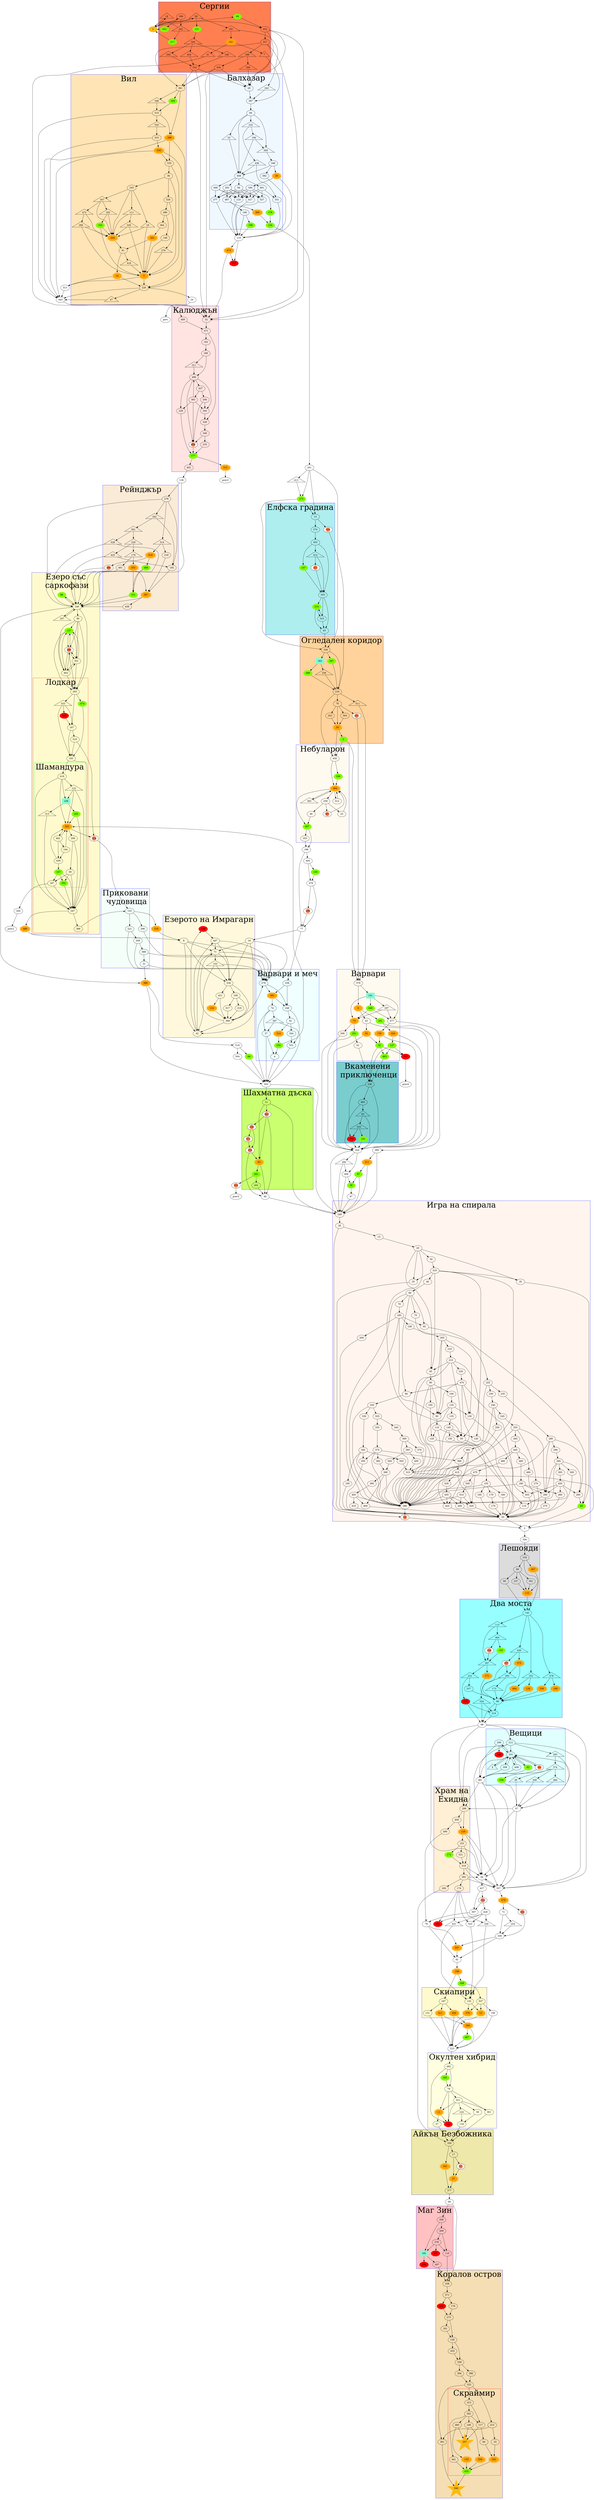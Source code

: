 digraph BoiniteRovoveNaKrart {
    fontsize = 50
    subgraph deaths {
        node [color=red, style=filled] 
        22, 101, 138, 144, 164, 239, 317, 372, 449, 451
        468, 529
    }
    subgraph battles {
        node [shape=doubleoctagon, color=orange, style=filled]
        3, 6, 11, 12, 14, 27, 29, 34, 54, 73, 82, 112
        124, 128, 129, 133, 156, 169, 171, 198, 211, 241
        261, 284, 303, 312, 314, 316, 336, 341, 342, 366
        367, 373, 376, 386, 399, 407, 411, 418, 424, 429
        444, 473, 479, 484, 489, 491, 494, 502, 507, 530
        539
    }
    subgraph chance {
        node [shape=box, color=aquamarine, style=filled]
        108, 141, 182, 362
    }
    subgraph awards {
        node [color=chartreuse, style=filled]
        2, 32, 38, 62, 66, 69, 85, 86, 87, 102, 107, 121
        127, 134, 137, 139, 143, 147, 151, 163, 172, 177
        178, 191, 196, 199, 204, 214, 217, 234, 112, 251
        263, 273, 281, 287, 308, 352, 393, 432, 442, 448
        457, 463, 467, 474, 488, 498, 507, 536
    }
    subgraph bads {
        node [style=radial, fillcolor="coral;0.2:white;0.8"]
        10, 44, 51, 63, 104, 114, 126, 138, 154, 157, 168
        186, 231, 317, 324, 327, 371, 372, 384, 422, 449
        459, 468, 522, 524, 532
    }
    subgraph class_specific {
        node [shape=triangle]

        subgraph voin {
            169, 288, 306, 336, 384, 418, 478, 514
        }
        subgraph tarikat {
            7, 41, 53, 58, 83, 102, 104, 111, 113, 121
            143, 147, 166, 171, 179, 181, 222, 224, 229
            241, 262, 267, 276, 292, 329, 343, 344, 423
            449, 454, 464, 501, 511, 520, 528, 533
        }
        subgraph madrec {
            9, 18, 19, 47, 108, 139, 153, 157, 172, 173
            182, 502, 199, 207, 254, 256, 258, 263, 266
            282, 297, 309, 311, 313, 346, 352, 362, 373
            393, 413, 416, 426, 448, 463, 474, 498, 534

        }
        subgraph magiosnik {
            49, 86, 109, 122, 128, 183, 217, 232, 242, 252
            268, 283, 287, 289, 327, 333, 347, 363, 374
            387, 414, 431, 436, 442, 466, 472, 494, 536
            
        }
    }

    subgraph cluster_spirala {
        color = blue
        bgcolor = seashell
        label = "Игра на спирала"
        249, 26, 15, 20, 30, 310, 35, 40, 25, 60, 70, 75, 185
        65, 190, 200, 205, 210, 215, 220, 45, 470, 90, 80
        120, 130, 135, 95, 325, 330, 140, 110, 335, 340, 145
        120, 50, 360, 465, 375, 365, 370, 345, 225, 230, 240
        250, 245, 255, 265, 280, 445, 270, 290, 300, 305, 485
        480, 450, 180, 490, 265, 460, 200, 455, 275, 115, 85
        500, 355, 495, 315, 100, 105, 170, 260, 125, 150, 155, 160
        165, 505, 380, 475, 415, 430, 510, 435, 420, 440, 425, 55
        350, 235, 295, 195, 285, 385, 390, 395, 405, 410, 400, 286
        320, 175, 10
    }

    subgraph cluster_balhazar {
        color = blue
        bgcolor = aliceblue
        label = "Балхазар"
        397, 64, 53, 232, 109, 309, 436, 348, 458, 29, 382, 291
        446, 94, 184, 401, 487, 277, 123, 417, 178, 527, 366
        149, 134, 196, 331, 28, 343
    }

    subgraph cluster_kaliudzhan {
        color = blue
        bgcolor = mistyrose
        label = "Калюджън"
        52, 471, 162, 189, 311, 499, 437, 383, 206, 228, 244
        328, 349, 459, 233, 177, 402, 469
    }

    subgraph cluster_vil {
        color = blue
        bgcolor = moccasin
        label = "Вил"
        381, 346, 204, 399, 226, 515, 520, 47, 14, 81, 416, 3
        444, 261, 530, 535, 36, 243, 347, 111, 183, 472, 19
        329, 163, 289, 525, 526, 486, 276, 364, 148
    }

    subgraph cluster_sergii {
        color = blue
        bgcolor = coral
        label = "Сергии"
        398, 18, 58, 69, 452, 227, 288, 306, 434, 242, 217
        121, 344, 292, 454, 166, 332, 181, 241, 7, 41, 442
    }

    subgraph cluster_elfska_gradina {
        color = blue
        bgcolor = paleturquoise
        label = "Елфска градина"
        13, 524, 274, 453, 147, 414, 323, 203, 323, 214, 93, 327
    }

    subgraph cluster_ogledalen_koridor {
        color = blue
        bgcolor = burlywood1
        label = "Огледален коридор"
        326, 287, 362, 258, 498, 216, 76, 511, 304, 202, 231, 34, 2
    }

    subgraph cluster_nebularon {
        color = blue
        bgcolor = floralwhite
        label = "Небуларон"
        456, 199, 484, 259, 46, 363, 512, 63, 23, 457, 353
    }

    subgraph cluster_ezero_imragarn {
        color = blue
        bgcolor = cornsilk
        label = "Езерото на Имрагарн"
        16, 42, 71, 334, 447, 138, 153, 421, 106, 124, 369, 447
        517, 219, 8
    }

    subgraph cluster_reindzhar {
        color = blue
        bgcolor = antiquewhite
        label = "Рейнджър"
        278, 262, 501, 229, 423, 179, 514, 192, 461, 218, 418
        367, 303, 528, 488, 384, 151, 438
    }

    subgraph cluster_ezero_sarkofazi {
        color = blue
        bgcolor = lemonchiffon
        label = "Езеро със\n саркофази"
        246, 86, 207, 96, 137, 186, 403, 351, 324

        subgraph cluster_lodkar {
            color = red
            label = "Лодкар"
            293, 333, 474, 529, 193, 516, 167, 247, 368

            subgraph cluster_shamandura {
                color = green
                label = "Шамандура"
                419, 502, 122, 108, 263, 313, 439, 107, 352, 187
                462, 194, 208, 59
            }
        }
    }

    subgraph cluster_varvari_mech {
        color = blue
        bgcolor = azure
        label = "Варвари и меч"
        338, 491, 74, 248, 91, 314, 234, 264, 531, 387, 37, 4
        279
    }

    subgraph cluster_varvari {
        color = blue
        bgcolor = floralwhite
        label = "Варвари"
        379, 6, 141, 448, 297, 73, 477, 43, 191, 54, 424, 32
        127, 463, 156, 251, 506, 61
    }

    subgraph cluster_shahmatna_daska {
        color = blue
        bgcolor = darkolivegreen1
        label = "Шахматна дъска"
        21, 82, 422, 126, 371, 154, 82, 281, 492
    }

    subgraph cluster_prikovani_chudovishta {
        color = blue
        bgcolor = mintcream
        label = "Приковани\n чудовища"
        152, 221, 296, 209, 388, 31
    }

    subgraph cluster_vkameneni_prikluchenci {
        color = blue
        bgcolor = darkslategray3
        label = "Вкаменени\n приключенци"
        236, 493, 83, 533, 372, 102
    }

    subgraph cluster_leshoyadi {
        color = blue
        bgcolor = gainsboro
        label = "Лешояди"
        318, 89, 407, 112, 99, 391, 237
    }

    subgraph cluster_dva_mosta {
        color = blue
        bgcolor = darkslategray1
        label = "Два моста"
        142, 113, 464, 426, 104, 143, 373, 157, 267, 252, 282
        478, 171, 222, 494, 128, 173, 336, 169, 337, 88, 449, 519
        534
    }

    subgraph cluster_veshtici {
        color = blue
        bgcolor = lightcyan
        label = "Вещици"
        212, 283, 374, 268, 466, 536, 49, 103, 62, 44, 9, 358
        409, 299, 144
    }

    subgraph cluster_hram_ehidna {
        color = blue
        bgcolor = papayawhip
        label = "Храм на\n Ехидна"
        298, 408, 129, 496, 253, 521, 172, 319, 392, 174, 269
    }

    subgraph cluster_skiapiri {
        color = blue
        bgcolor = lemonchiffon
        label = "Скиапири"
        132, 12, 376, 537, 197, 131, 411, 429
    }

    subgraph cluster_okulten_hibrid {
        color = blue
        bgcolor = lightyellow1
        label = "Окултен хибрид"
        482, 393, 22, 79, 301, 321, 11, 39, 224, 118, 57
    }

    subgraph cluster_aikan_bezbozhnika {
        color = blue
        bgcolor = palegoldenrod
        label = "Айкън Безбожника"
        359, 17, 341, 51, 27, 377
    }

    subgraph cluster_mag_zin {
        color = blue
        bgcolor = rosybrown1
        label = "Маг Зин"
        508, 509, 378, 116, 451, 182, 497, 239
    }

    subgraph cluster_koralov_ostrov {
        color = blue
        bgcolor = wheat
        label = "Коралов остров"
        238, 176, 468, 272, 161, 159, 433, 538, 394, 396, 322
        540, 361, 271

        subgraph cluster_skraimir {
            color = red
            label = "Скраймир"
            412, 213, 33, 302, 117, 441, 146, 483, 84, 257, 539
            133, 342, 432
        }
    }


    1 [color=darkgoldenrod1, style=filled]
    1 -> 452, 69, 58, 18, 398
    2 -> 379, 456
    3 -> 513, 226
    4 -> 503
    5 -> 356
    6 -> 43, 191
    7 -> 397
    8 -> 42, 71, 334, 279
    9 -> 103
    10 -> 5
    11 -> 57, 22
    12 -> 223
    13 -> 524, 274
    14 -> 513, 226
    15 -> 20
    16 -> 42, 71, 334, 279
    17 -> 51, 27
    18 -> 1
    19 -> 444, 3
    20 -> 50, 45, 35, 30, 25
    21 ->  249, 82, 422
    22
    23 -> 484
    24 -> prev
    25 -> 55
    26 -> 15, 10
    27 -> 377
    28 -> 397
    29 -> 119, 184
    30 -> 310
    31 -> 386, 279
    32 -> 463, 317, 236
    33 -> 342
    34 -> 456, 2
    35 -> 85
    36 -> 3, 243, 526
    37 -> 4, 503
    38 -> 97
    39 -> 118
    40 -> 60
    41 -> 469
    42 -> 447, 138
    43 -> 354, 54
    44 -> 103, 481
    45 -> 90
    46 -> 457
    47 -> 443
    48 -> 249
    49 -> 67
    50 -> 55
    51 -> 27 
    52 -> 471
    53 -> 458
    54 -> 354, 32
    55 -> 5
    56 -> 427, 357
    57 -> 359
    58 -> 121, 181, 1
    59 -> 352, 187, 247
    60 -> 65, 70, 75, 80, 286
    61 -> 236
    62 -> 103, 481
    63 -> 484
    64 -> 53, 309, 232, 458
    65 -> 85
    66 -> 503
    67 -> 298, 357, 56, 103
    68 -> 508, 238
    69 -> 452
    70 -> 185
    71 -> 153, 334, 42, 279
    72 -> 254, 339
    73 -> 251, 506
    74 -> 503, 387, 37
    75 -> 225
    76 -> 231, 304, 202, 34
    77 -> 338, 16
    78 -> 92, 507
    79 -> 301, 321, 11, 22
    80 -> 320
    81 -> 416, 14
    82 -> 48, 281
    83 -> 533, 354
    84 -> 342
    85 -> 5
    86 -> 246
    87 -> 38, 249
    88 -> 98, 519
    89 -> 99, 391, 237, 112
    90 -> 95, 100, 105, 286
    91 -> 264, 314
    92 -> 198
    93 -> 326
    94 -> 527, 417, 123, 277, 487
    95 -> 110
    96 -> 293, 351, 186, 403, 137
    97 -> 249
    98 -> 212, 298, 56, 357
    99 -> 142
    100 -> 125
    101
    102 -> 354
    103 -> 9, 62, 299, 358, 44, 409, 481
    104 -> 267
    105 -> 120
    106 -> 219, 517, 369
    107 -> 352, 187, 247
    108 -> 313, 263
    109 -> 309, 458
    110 -> 50, 120, 286
    111 -> 329, 444
    112 -> 142
    113 -> 267, 464
    114 -> 428, 307
    115 -> 55
    116 -> 238
    117 -> 84, 257
    118 -> 359
    119 -> 473, 164
    120 -> 115
    121 -> 344
    122 -> 108, 502, 247
    123 -> 119
    124 -> 369
    125 -> 130, 95, 135, 286
    126 -> 371, 154
    127 -> 463, 317, 236
    128 -> 88
    129 -> 253, 357, 56
    130 -> 55
    131 -> 223
    132 -> 12, 376
    133 -> 432
    134 -> 201
    135 -> 140
    136 -> 278, 246
    137 -> 351, 186, 403, 293
    138 -> 447
    139 -> 476
    140 -> 145, 50, 150, 286
    141 -> 297, 448, 477, 73
    142 -> 478, 113, 426, 252
    143 -> 267
    144
    145 -> 55
    146 -> 539, 257
    147 -> 203
    148 -> 3
    149 -> 196, 119
    150 -> 155
    151 -> 246
    152 -> 221, 296, 316
    153 -> 334, 42, 279
    154 -> 82, 48
    155 -> 160, 165, 170, 286
    156 -> 354, 32
    157 -> 282, 88
    158 -> 223
    159 -> 433, 538
    160 -> 55
    161 -> 159
    162 -> 189
    163 -> 444, 3
    164
    165 -> 55
    166 -> 332
    167 -> 193, 516
    168 -> 77
    169 -> 88
    170 -> 175
    171 -> 88
    172 -> 319
    173 -> 88
    174 -> 523, 256, 431, 101
    175 -> 55
    176 -> 272
    177 -> 312, 402
    178 -> 134
    179 -> 303, 461
    180 -> 455, 460, 260, 286
    181 -> 241, 343
    182 -> 239, 497
    183 -> 444, 163
    184 -> 178, 527, 417, 123, 277
    185 -> 95, 65, 190, 200, 286
    186 -> 351, 403, 137, 293
    187 -> 294, 247
    188 -> 404, 77
    189 -> 311, 499
    190 -> 205
    191 -> 354, 424
    192 -> 367
    193 -> 419, 247
    194 -> 502, 439
    195 -> 55
    196 -> 119
    197 -> 131, 411, 429
    198 -> 197, 308
    199 -> 484
    200 -> 55
    201 -> 413, 273, 326, 13
    202 -> 34
    203 -> 214, 323, 93
    204 -> 515
    205 -> 130, 95, 210, 286
    206 -> 244, 459
    207 -> 246
    208 -> 59, 247
    209 -> 388, 279
    210 -> 215
    211 -> 249, 87
    212 -> 283, 103, 298, 357, 56
    213 -> 33, 361
    214 -> 323, 93
    215 -> 145, 50, 45, 220, 286
    216 -> 511, 76, 456
    217 -> 1
    218 -> 367
    219 -> 369
    220 -> 470
    221 -> 279, 209
    222 -> 337, 449
    223 -> 482
    224 -> 118
    225 -> 230, 235, 286
    226 -> 47, 24, 443
    227 -> 288, 52, 28, 381
    228 -> 177
    229 -> 179, 423
    230 -> 240
    231 -> 379
    232 -> 436, 109
    233 -> 177
    234 -> 4, 502
    235 -> 280
    236 -> 493, 372, 354
    237 -> 112
    238 -> 271
    239
    240 -> 245, 250, 286
    241 -> 7, 41
    242 -> 217, 1
    243 -> 19, 347, 111, 444
    244 -> 328
    245 -> 255
    246 -> 207, 86, 386, 96, 293
    247 -> 489, 368
    248 -> 91, 531
    249 -> 26
    250 -> 465
    251 -> 354, 61
    252 -> 128, 494
    253 -> 521, 172, 319
    254 -> 339
    255 -> 260, 265, 270, 286
    256 -> 132
    257 [shape=star, color=darkgoldenrod1, style=filled]
    258 -> 216
    259 -> 23, 46, 63
    260 -> 115, 275
    261 -> 81, 3
    262 -> 192, 501
    263 -> 247, 502
    264 -> 531
    265 -> 445
    266 -> 249, 406
    267 -> 171, 222
    268 -> 67
    269 -> 359
    270 -> 55
    271 -> 176, 468
    272 -> 161, 159
    273 -> 326, 13
    274 -> 453
    275 -> 55
    276 -> 3
    277 -> 119
    278 -> 246, 514, 262, 192
    279 -> 491, 248
    280 -> 260, 285, 290, 286
    281 -> 532, 492
    282 -> 534, 173
    283 -> 374, 67
    284 -> 223, 467
    285 -> 85
    286 -> 10
    287 -> 216
    288 -> 306, 434
    289 -> 444, 3
    290 -> 295
    291 -> 527, 417, 123, 277, 487
    292 -> 332
    293 -> 474, 333, 167
    294 -> prev2
    295 -> 300, 260, 285, 305, 286
    296 -> 279
    297 -> 73, 477
    298 -> 408, 129
    299 -> 144, 103, 481
    300 -> 55
    301 -> 359
    302 -> 441, 146, 483, 117
    303 -> 246, 151
    304 -> 34
    305 -> 450
    306 -> 28
    307 -> 78
    308 -> 537
    309 -> 348
    310 -> 50, 45, 40, 35, 315, 25
    311 -> 499
    312 -> prev3
    313 -> 247
    314 -> 234
    315 -> 5
    316 -> 8
    317 -> prev4
    318 -> 89, 407, 112
    319 -> 392, 357, 56
    320 -> 325, 330, 286
    321 -> 39, 224, 301, 11, 22
    322 -> 412, 213, 361
    323 -> 214, 93
    324 -> 152
    325 -> 335, 340
    326 -> 287, 362, 216
    327 -> 203
    328 -> 349
    329 -> 3, 444
    330 -> 345
    331 -> 119
    332 -> 28, 52, 381
    333 -> 193, 167, 529
    334 -> 421, 106, 369
    335 -> 375
    336 -> 88
    337 -> 88
    338 -> 491, 248
    339 -> 507, 92
    340 -> 360
    341 -> 377
    342 -> 432
    343 -> 397
    344 -> 292, 454, 166
    345 -> 350, 195, 355, 286
    346 -> 515
    347 -> 183, 472, 444
    348 -> 382, 29, 458
    349 -> 233, 459
    350 -> 55
    351 -> 186, 403, 137, 293
    352 -> 247
    353 -> 188
    354 -> 266, 406, 249
    355 -> 315
    356 -> 318
    357 -> 479, 56
    358 -> 103, 481
    359 -> 17, 341
    360 -> 365, 370, 286
    361 -> 540
    362 -> 498, 258
    363 -> 484
    364 -> 261
    365 -> 500, 495
    366 -> 134
    367 -> 246, 438
    368 -> 152
    369 -> 42, 71, 279
    370 -> 315
    371 -> 154
    372 -> 354
    373 -> 282, 88
    374 -> 49, 536, 268, 466
    375 -> 350, 380, 385, 286
    376 -> 223
    377 -> 68
    378 -> 182, 116, 451
    379 -> 6, 141
    380 -> 415
    381 -> 346, 204, 399
    382 -> 119
    383 -> 244, 228, 459, 499
    384 -> 246
    385 -> 390
    386 -> 503, 518
    387 -> 37, 503
    388 -> 279, 31
    389 -> 211, 249
    390 -> 400, 395, 286
    391 -> 112
    392 -> 174, 269, 357, 56
    393 -> 79
    394 -> 322
    395 -> 405
    396 -> 322
    397 -> 64
    398 -> 442, 242
    399 -> 443, 535, 226
    400 -> 55
    401 -> 417, 527, 123, 331
    402 -> 136
    403 -> 351, 186, 137, 293
    404 -> 139, 476
    405 -> 410, 400, 286
    406 -> 38, 249
    407 -> 142
    408 -> 496, 129
    409 -> 103, 481
    410 -> 55
    411 -> 223, 284
    412 -> 302, 117
    413 -> 273
    414 -> 327, 203
    415 -> 420, 425, 430, 286
    416 -> 3
    417 -> 119
    418 -> 488, 384
    419 -> 247, 502, 122, 108
    420 -> 55
    421 -> 124, 369
    422 -> 126, 82, 48
    423 -> 192, 246
    424 -> 354, 127
    425 -> 55
    426 -> 373, 157
    427 -> 114, 307
    428 -> 523, 256, 431, 101
    429 -> 223, 284
    430 -> 435
    431 -> 132
    432 -> 540
    433 -> 538
    434 -> 52, 28, 381
    435 -> 440, 420, 425, 286
    436 -> 331, 458
    437 -> 206, 383
    438 -> 246
    439 -> 502, 107
    440 -> 55
    441 -> 432
    442 -> 1
    443 -> 52
    444 -> 81
    445 -> 480, 485, 490, 286
    446 -> 123, 417, 277
    447 -> 71, 334, 279
    448 -> 73, 477
    449 -> 519, 98
    450 -> 455, 460, 260, 285, 286
    451
    452 -> 52, 28, 381, 227
    453 -> 147, 414, 203
    454 -> 332
    455 -> 55
    456 -> 199, 484
    457 -> 353, 188
    458 -> 446, 291, 401, 94
    459 -> 177
    460 -> 55
    461 -> 367, 246
    462 -> 194, 502, 439
    463 -> 236
    464 -> 143, 104
    465 -> 425, 380, 286
    466 -> 67
    467 -> 223
    468 -> 272
    469 -> 471
    470 -> 80, 455, 130, 95, 286
    471 -> 162, 328
    472 -> 444, 289
    473 -> 164, 52
    474 -> 193
    475 -> 420, 505, 286
    476 -> 168, 77
    477 -> 389, 156
    478 -> 169, 336
    479 -> 522, 72
    480 -> 475
    481 -> 298, 357, 56
    482 -> 393, 22, 79
    483 -> 133, 257
    484 -> 363, 259, 512, 457
    485 -> 180
    486 -> 148, 364
    487 -> 366, 149
    488 -> 151, 246
    489 -> 8
    490 -> 55
    491 -> 248, 74
    492 -> 48
    493 -> 83, 354
    494 -> 88
    495 -> 315
    496 -> 78
    497 -> 238
    498 -> 216
    499 -> 228, 459, 244, 437
    500 -> 390
    501 -> 229, 528
    502 -> 324, 208, 462
    503 -> 249, 21
    504 -> 503
    505 -> 510
    506 -> 354
    507 -> 92
    508 -> 182, 509
    509 -> 116, 378
    510 -> 440, 420, 286
    511 -> 379
    512 -> 484
    513 -> 443
    514 -> 218, 418
    515 -> 520, 399, 443
    516 -> 193, 324
    517 -> 369
    518 -> 66, 504
    519 -> 98
    520 -> 525
    521 -> 319
    522 -> 339
    523 -> 132
    524 -> 216
    525 -> 530, 443
    526 -> 276, 486
    527 -> 119
    528 -> 151, 246
    529 -> 167
    530 -> 443, 535, 226
    531 -> 503
    532 -> prev5
    533 -> 102, 372
    534 -> 519, 98
    535 -> 36, 3
    536 -> 67
    537 -> 158, 12, 376
    538 -> 394, 396
    539 -> 432
    540 [shape=star, color=darkgoldenrod1, style=filled]
}